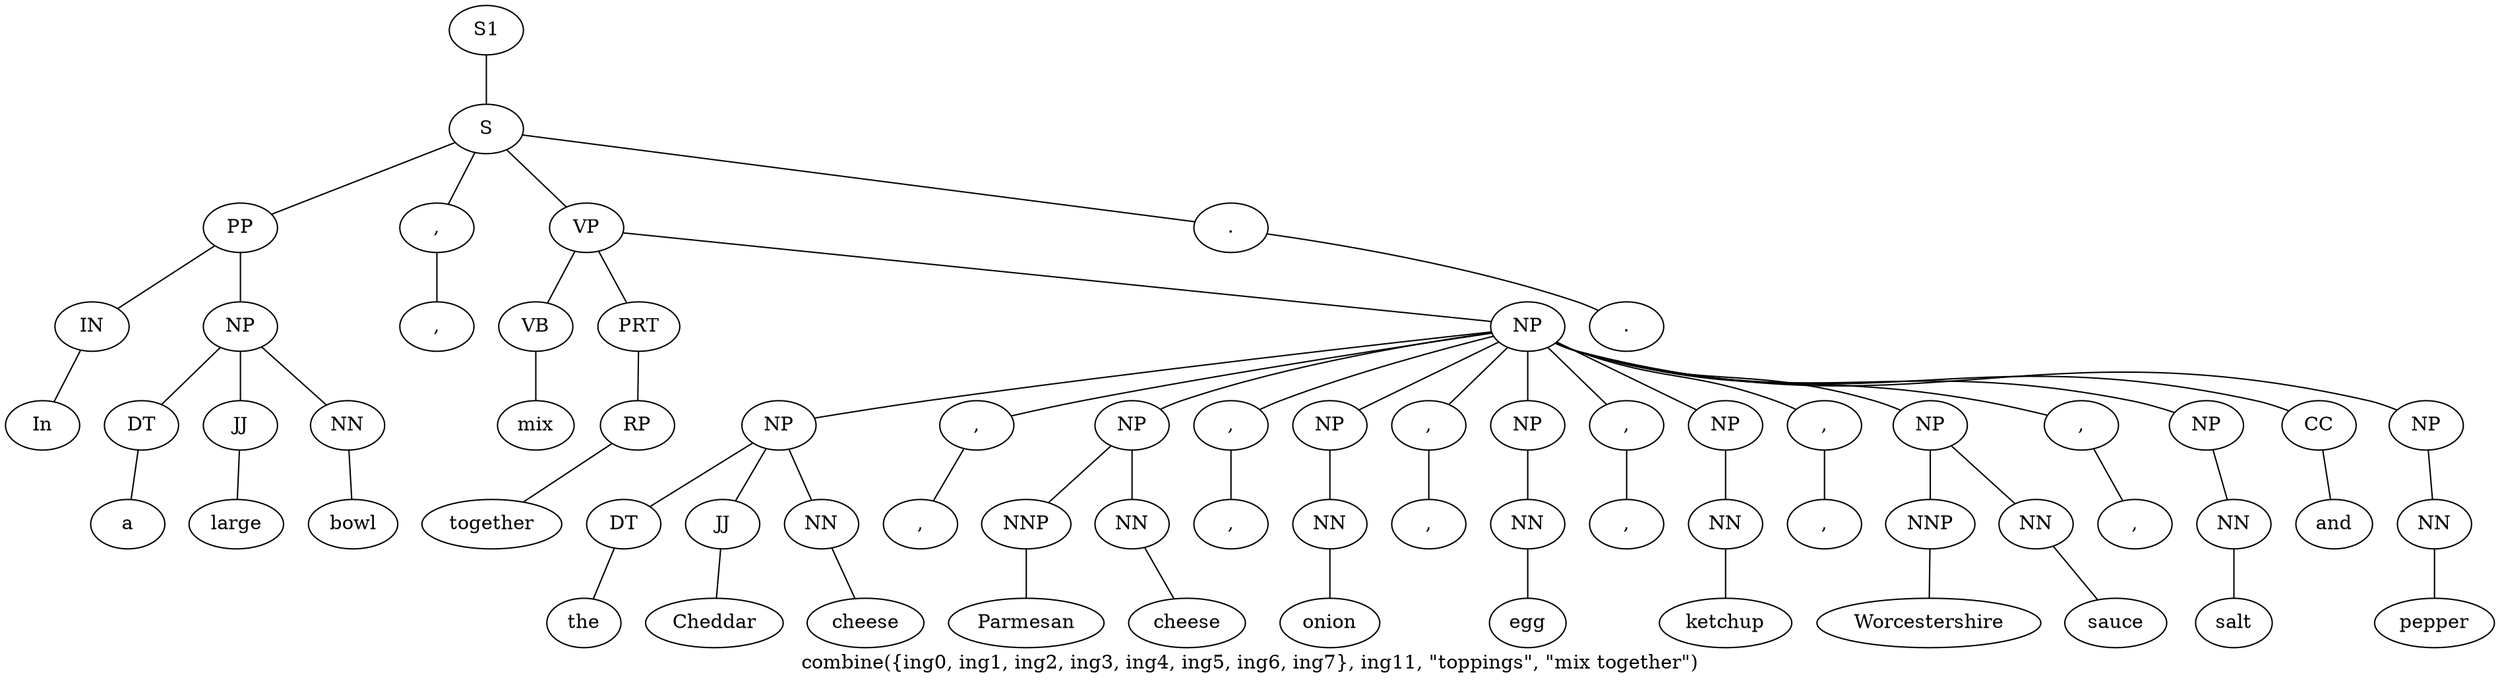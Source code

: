graph SyntaxGraph {
	label = "combine({ing0, ing1, ing2, ing3, ing4, ing5, ing6, ing7}, ing11, \"toppings\", \"mix together\")";
	Node0 [label="S1"];
	Node1 [label="S"];
	Node2 [label="PP"];
	Node3 [label="IN"];
	Node4 [label="In"];
	Node5 [label="NP"];
	Node6 [label="DT"];
	Node7 [label="a"];
	Node8 [label="JJ"];
	Node9 [label="large"];
	Node10 [label="NN"];
	Node11 [label="bowl"];
	Node12 [label=","];
	Node13 [label=","];
	Node14 [label="VP"];
	Node15 [label="VB"];
	Node16 [label="mix"];
	Node17 [label="PRT"];
	Node18 [label="RP"];
	Node19 [label="together"];
	Node20 [label="NP"];
	Node21 [label="NP"];
	Node22 [label="DT"];
	Node23 [label="the"];
	Node24 [label="JJ"];
	Node25 [label="Cheddar"];
	Node26 [label="NN"];
	Node27 [label="cheese"];
	Node28 [label=","];
	Node29 [label=","];
	Node30 [label="NP"];
	Node31 [label="NNP"];
	Node32 [label="Parmesan"];
	Node33 [label="NN"];
	Node34 [label="cheese"];
	Node35 [label=","];
	Node36 [label=","];
	Node37 [label="NP"];
	Node38 [label="NN"];
	Node39 [label="onion"];
	Node40 [label=","];
	Node41 [label=","];
	Node42 [label="NP"];
	Node43 [label="NN"];
	Node44 [label="egg"];
	Node45 [label=","];
	Node46 [label=","];
	Node47 [label="NP"];
	Node48 [label="NN"];
	Node49 [label="ketchup"];
	Node50 [label=","];
	Node51 [label=","];
	Node52 [label="NP"];
	Node53 [label="NNP"];
	Node54 [label="Worcestershire"];
	Node55 [label="NN"];
	Node56 [label="sauce"];
	Node57 [label=","];
	Node58 [label=","];
	Node59 [label="NP"];
	Node60 [label="NN"];
	Node61 [label="salt"];
	Node62 [label="CC"];
	Node63 [label="and"];
	Node64 [label="NP"];
	Node65 [label="NN"];
	Node66 [label="pepper"];
	Node67 [label="."];
	Node68 [label="."];

	Node0 -- Node1;
	Node1 -- Node2;
	Node1 -- Node12;
	Node1 -- Node14;
	Node1 -- Node67;
	Node2 -- Node3;
	Node2 -- Node5;
	Node3 -- Node4;
	Node5 -- Node6;
	Node5 -- Node8;
	Node5 -- Node10;
	Node6 -- Node7;
	Node8 -- Node9;
	Node10 -- Node11;
	Node12 -- Node13;
	Node14 -- Node15;
	Node14 -- Node17;
	Node14 -- Node20;
	Node15 -- Node16;
	Node17 -- Node18;
	Node18 -- Node19;
	Node20 -- Node21;
	Node20 -- Node28;
	Node20 -- Node30;
	Node20 -- Node35;
	Node20 -- Node37;
	Node20 -- Node40;
	Node20 -- Node42;
	Node20 -- Node45;
	Node20 -- Node47;
	Node20 -- Node50;
	Node20 -- Node52;
	Node20 -- Node57;
	Node20 -- Node59;
	Node20 -- Node62;
	Node20 -- Node64;
	Node21 -- Node22;
	Node21 -- Node24;
	Node21 -- Node26;
	Node22 -- Node23;
	Node24 -- Node25;
	Node26 -- Node27;
	Node28 -- Node29;
	Node30 -- Node31;
	Node30 -- Node33;
	Node31 -- Node32;
	Node33 -- Node34;
	Node35 -- Node36;
	Node37 -- Node38;
	Node38 -- Node39;
	Node40 -- Node41;
	Node42 -- Node43;
	Node43 -- Node44;
	Node45 -- Node46;
	Node47 -- Node48;
	Node48 -- Node49;
	Node50 -- Node51;
	Node52 -- Node53;
	Node52 -- Node55;
	Node53 -- Node54;
	Node55 -- Node56;
	Node57 -- Node58;
	Node59 -- Node60;
	Node60 -- Node61;
	Node62 -- Node63;
	Node64 -- Node65;
	Node65 -- Node66;
	Node67 -- Node68;
}